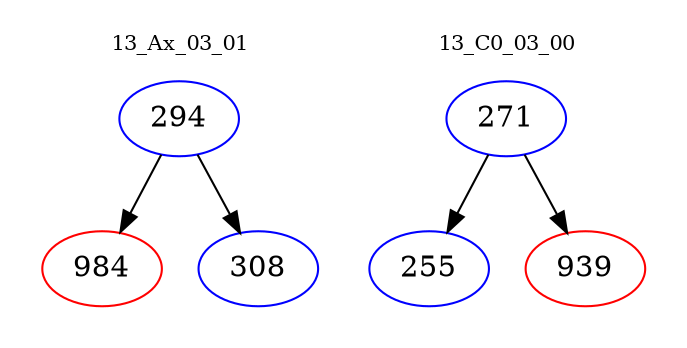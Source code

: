 digraph{
subgraph cluster_0 {
color = white
label = "13_Ax_03_01";
fontsize=10;
T0_294 [label="294", color="blue"]
T0_294 -> T0_984 [color="black"]
T0_984 [label="984", color="red"]
T0_294 -> T0_308 [color="black"]
T0_308 [label="308", color="blue"]
}
subgraph cluster_1 {
color = white
label = "13_C0_03_00";
fontsize=10;
T1_271 [label="271", color="blue"]
T1_271 -> T1_255 [color="black"]
T1_255 [label="255", color="blue"]
T1_271 -> T1_939 [color="black"]
T1_939 [label="939", color="red"]
}
}
